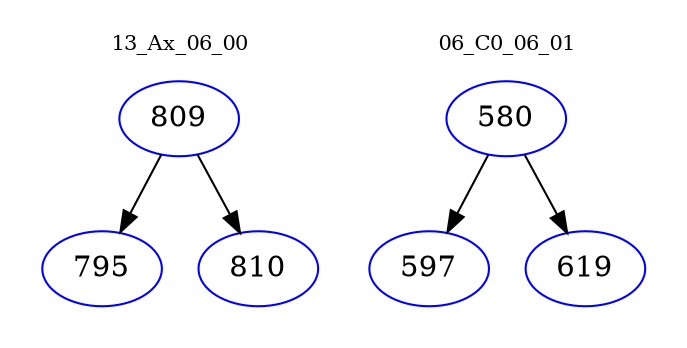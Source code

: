 digraph{
subgraph cluster_0 {
color = white
label = "13_Ax_06_00";
fontsize=10;
T0_809 [label="809", color="blue"]
T0_809 -> T0_795 [color="black"]
T0_795 [label="795", color="blue"]
T0_809 -> T0_810 [color="black"]
T0_810 [label="810", color="blue"]
}
subgraph cluster_1 {
color = white
label = "06_C0_06_01";
fontsize=10;
T1_580 [label="580", color="blue"]
T1_580 -> T1_597 [color="black"]
T1_597 [label="597", color="blue"]
T1_580 -> T1_619 [color="black"]
T1_619 [label="619", color="blue"]
}
}
